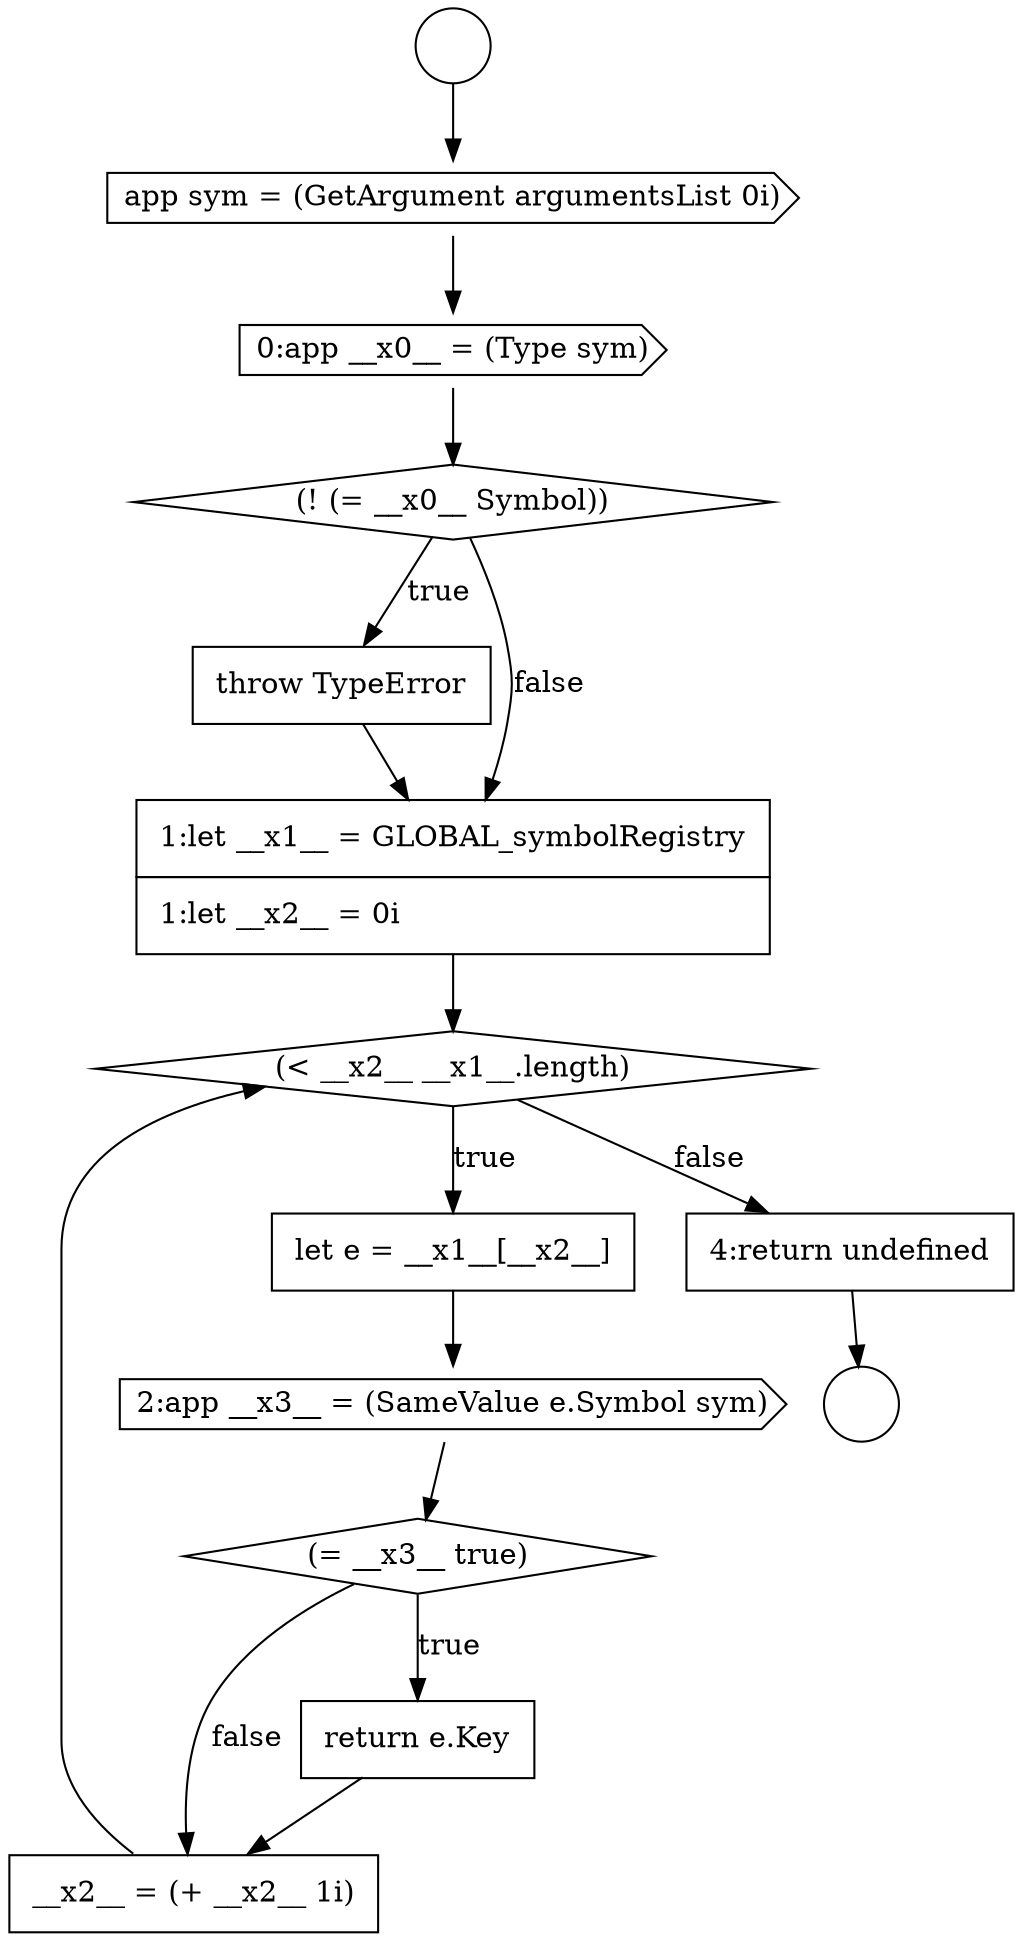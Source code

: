 digraph {
  node12440 [shape=cds, label=<<font color="black">app sym = (GetArgument argumentsList 0i)</font>> color="black" fillcolor="white" style=filled]
  node12447 [shape=cds, label=<<font color="black">2:app __x3__ = (SameValue e.Symbol sym)</font>> color="black" fillcolor="white" style=filled]
  node12443 [shape=none, margin=0, label=<<font color="black">
    <table border="0" cellborder="1" cellspacing="0" cellpadding="10">
      <tr><td align="left">throw TypeError</td></tr>
    </table>
  </font>> color="black" fillcolor="white" style=filled]
  node12446 [shape=none, margin=0, label=<<font color="black">
    <table border="0" cellborder="1" cellspacing="0" cellpadding="10">
      <tr><td align="left">let e = __x1__[__x2__]</td></tr>
    </table>
  </font>> color="black" fillcolor="white" style=filled]
  node12450 [shape=none, margin=0, label=<<font color="black">
    <table border="0" cellborder="1" cellspacing="0" cellpadding="10">
      <tr><td align="left">__x2__ = (+ __x2__ 1i)</td></tr>
    </table>
  </font>> color="black" fillcolor="white" style=filled]
  node12449 [shape=none, margin=0, label=<<font color="black">
    <table border="0" cellborder="1" cellspacing="0" cellpadding="10">
      <tr><td align="left">return e.Key</td></tr>
    </table>
  </font>> color="black" fillcolor="white" style=filled]
  node12442 [shape=diamond, label=<<font color="black">(! (= __x0__ Symbol))</font>> color="black" fillcolor="white" style=filled]
  node12441 [shape=cds, label=<<font color="black">0:app __x0__ = (Type sym)</font>> color="black" fillcolor="white" style=filled]
  node12451 [shape=none, margin=0, label=<<font color="black">
    <table border="0" cellborder="1" cellspacing="0" cellpadding="10">
      <tr><td align="left">4:return undefined</td></tr>
    </table>
  </font>> color="black" fillcolor="white" style=filled]
  node12445 [shape=diamond, label=<<font color="black">(&lt; __x2__ __x1__.length)</font>> color="black" fillcolor="white" style=filled]
  node12438 [shape=circle label=" " color="black" fillcolor="white" style=filled]
  node12439 [shape=circle label=" " color="black" fillcolor="white" style=filled]
  node12448 [shape=diamond, label=<<font color="black">(= __x3__ true)</font>> color="black" fillcolor="white" style=filled]
  node12444 [shape=none, margin=0, label=<<font color="black">
    <table border="0" cellborder="1" cellspacing="0" cellpadding="10">
      <tr><td align="left">1:let __x1__ = GLOBAL_symbolRegistry</td></tr>
      <tr><td align="left">1:let __x2__ = 0i</td></tr>
    </table>
  </font>> color="black" fillcolor="white" style=filled]
  node12447 -> node12448 [ color="black"]
  node12440 -> node12441 [ color="black"]
  node12445 -> node12446 [label=<<font color="black">true</font>> color="black"]
  node12445 -> node12451 [label=<<font color="black">false</font>> color="black"]
  node12444 -> node12445 [ color="black"]
  node12450 -> node12445 [ color="black"]
  node12442 -> node12443 [label=<<font color="black">true</font>> color="black"]
  node12442 -> node12444 [label=<<font color="black">false</font>> color="black"]
  node12443 -> node12444 [ color="black"]
  node12451 -> node12439 [ color="black"]
  node12448 -> node12449 [label=<<font color="black">true</font>> color="black"]
  node12448 -> node12450 [label=<<font color="black">false</font>> color="black"]
  node12446 -> node12447 [ color="black"]
  node12441 -> node12442 [ color="black"]
  node12438 -> node12440 [ color="black"]
  node12449 -> node12450 [ color="black"]
}
